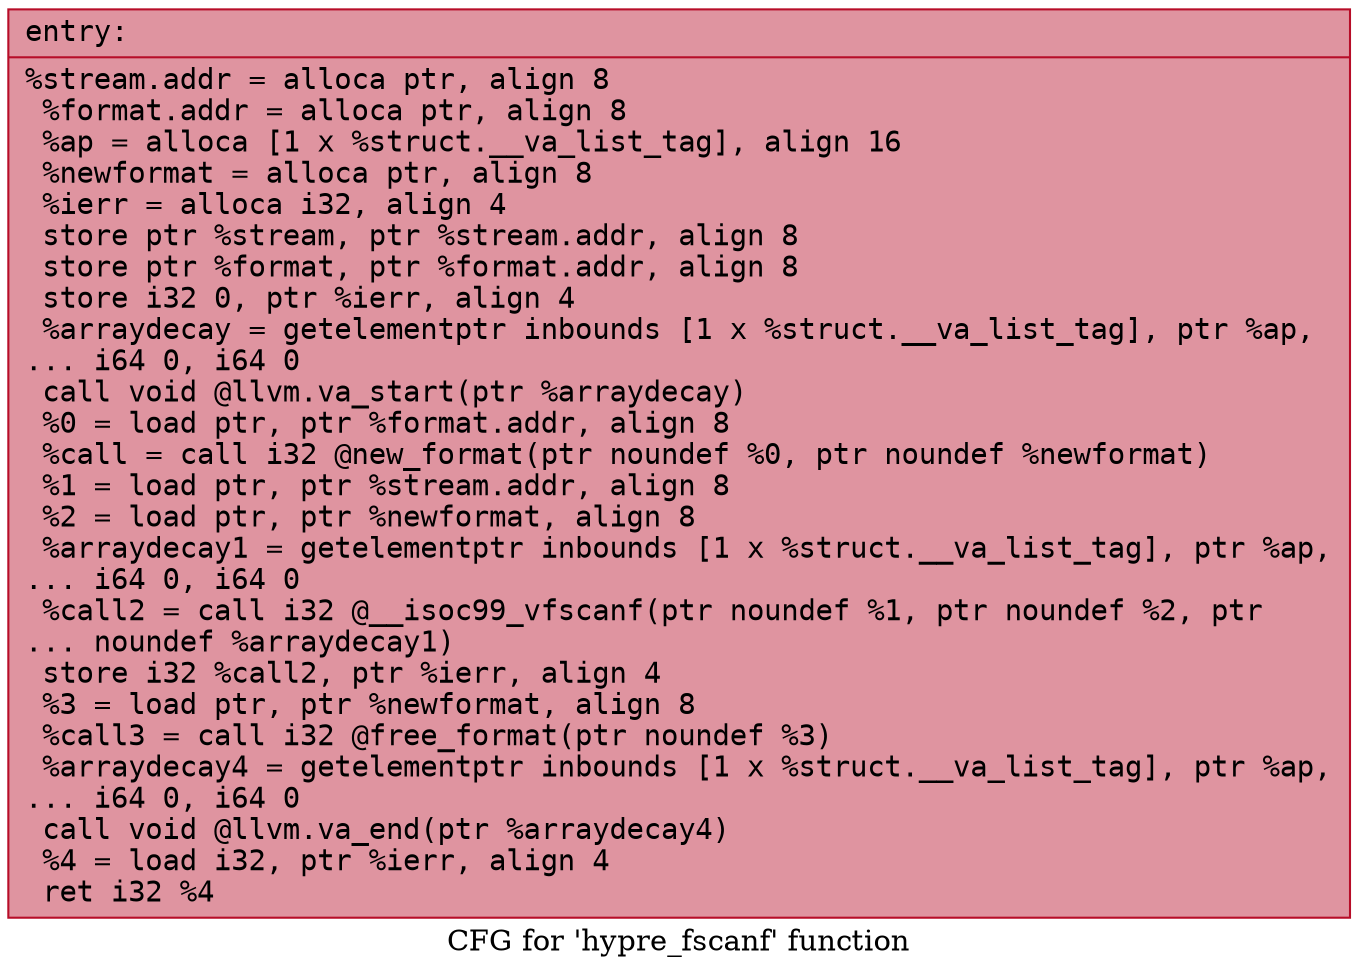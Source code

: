 digraph "CFG for 'hypre_fscanf' function" {
	label="CFG for 'hypre_fscanf' function";

	Node0x55a8c32dc020 [shape=record,color="#b70d28ff", style=filled, fillcolor="#b70d2870" fontname="Courier",label="{entry:\l|  %stream.addr = alloca ptr, align 8\l  %format.addr = alloca ptr, align 8\l  %ap = alloca [1 x %struct.__va_list_tag], align 16\l  %newformat = alloca ptr, align 8\l  %ierr = alloca i32, align 4\l  store ptr %stream, ptr %stream.addr, align 8\l  store ptr %format, ptr %format.addr, align 8\l  store i32 0, ptr %ierr, align 4\l  %arraydecay = getelementptr inbounds [1 x %struct.__va_list_tag], ptr %ap,\l... i64 0, i64 0\l  call void @llvm.va_start(ptr %arraydecay)\l  %0 = load ptr, ptr %format.addr, align 8\l  %call = call i32 @new_format(ptr noundef %0, ptr noundef %newformat)\l  %1 = load ptr, ptr %stream.addr, align 8\l  %2 = load ptr, ptr %newformat, align 8\l  %arraydecay1 = getelementptr inbounds [1 x %struct.__va_list_tag], ptr %ap,\l... i64 0, i64 0\l  %call2 = call i32 @__isoc99_vfscanf(ptr noundef %1, ptr noundef %2, ptr\l... noundef %arraydecay1)\l  store i32 %call2, ptr %ierr, align 4\l  %3 = load ptr, ptr %newformat, align 8\l  %call3 = call i32 @free_format(ptr noundef %3)\l  %arraydecay4 = getelementptr inbounds [1 x %struct.__va_list_tag], ptr %ap,\l... i64 0, i64 0\l  call void @llvm.va_end(ptr %arraydecay4)\l  %4 = load i32, ptr %ierr, align 4\l  ret i32 %4\l}"];
}
